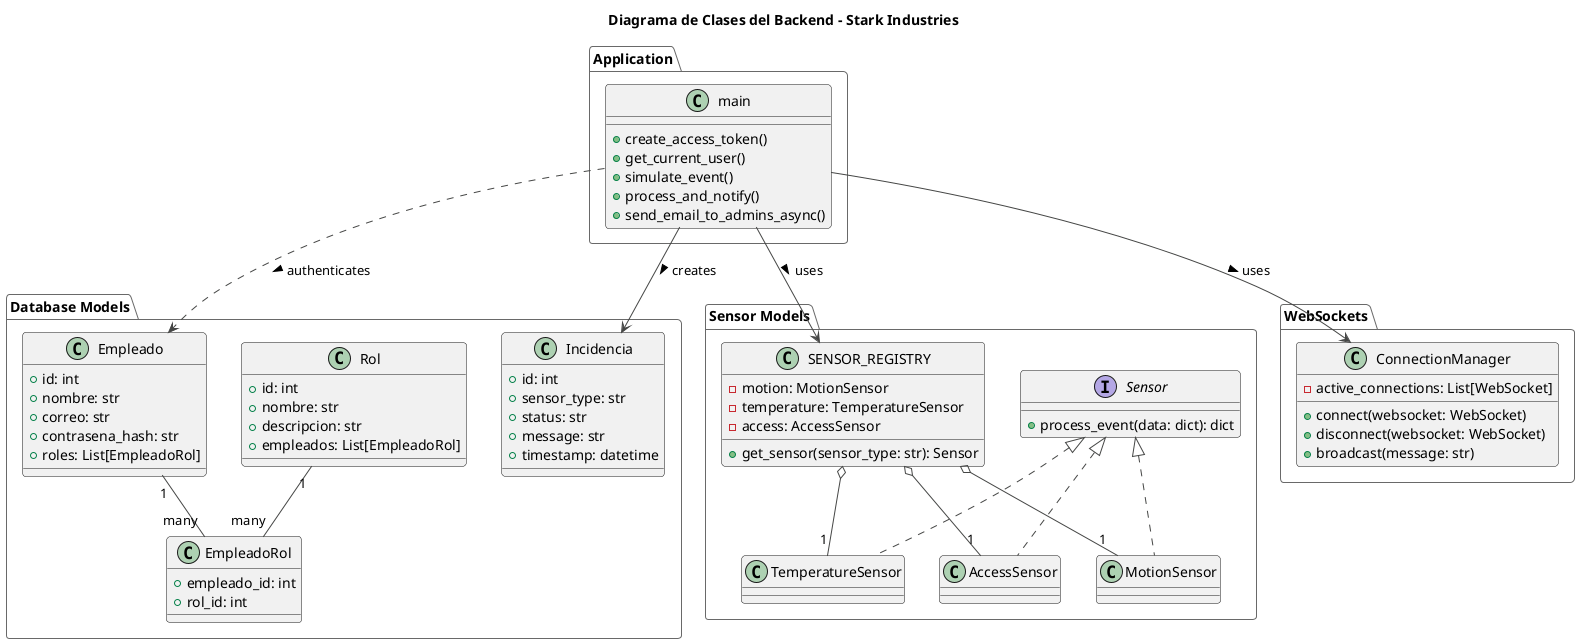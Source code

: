 @startuml
!theme vibrant

title Diagrama de Clases del Backend - Stark Industries

package "Database Models" {
  class Empleado {
    +id: int
    +nombre: str
    +correo: str
    +contrasena_hash: str
    +roles: List[EmpleadoRol]
  }

  class Rol {
    +id: int
    +nombre: str
    +descripcion: str
    +empleados: List[EmpleadoRol]
  }

  class EmpleadoRol {
    +empleado_id: int
    +rol_id: int
  }

  class Incidencia {
    +id: int
    +sensor_type: str
    +status: str
    +message: str
    +timestamp: datetime
  }
}

package "Sensor Models" {
  interface Sensor {
    +process_event(data: dict): dict
  }

  class MotionSensor implements Sensor
  class TemperatureSensor implements Sensor
  class AccessSensor implements Sensor

  class SENSOR_REGISTRY {
    -motion: MotionSensor
    -temperature: TemperatureSensor
    -access: AccessSensor
    +get_sensor(sensor_type: str): Sensor
  }
}

package "WebSockets" {
  class ConnectionManager {
    -active_connections: List[WebSocket]
    +connect(websocket: WebSocket)
    +disconnect(websocket: WebSocket)
    +broadcast(message: str)
  }
}

package "Application" {
  class main {
    +create_access_token()
    +get_current_user()
    +simulate_event()
    +process_and_notify()
    +send_email_to_admins_async()
  }
}


' --- Relaciones ---
main --> SENSOR_REGISTRY : "uses >"
main --> ConnectionManager : "uses >"
main --> Incidencia : "creates >"
main ..> Empleado : "authenticates >"

SENSOR_REGISTRY o-- "1" MotionSensor
SENSOR_REGISTRY o-- "1" TemperatureSensor
SENSOR_REGISTRY o-- "1" AccessSensor

Empleado "1" -- "many" EmpleadoRol
Rol "1" -- "many" EmpleadoRol
@enduml